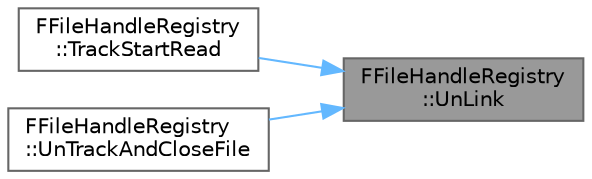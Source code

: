 digraph "FFileHandleRegistry::UnLink"
{
 // INTERACTIVE_SVG=YES
 // LATEX_PDF_SIZE
  bgcolor="transparent";
  edge [fontname=Helvetica,fontsize=10,labelfontname=Helvetica,labelfontsize=10];
  node [fontname=Helvetica,fontsize=10,shape=box,height=0.2,width=0.4];
  rankdir="RL";
  Node1 [id="Node000001",label="FFileHandleRegistry\l::UnLink",height=0.2,width=0.4,color="gray40", fillcolor="grey60", style="filled", fontcolor="black",tooltip=" "];
  Node1 -> Node2 [id="edge1_Node000001_Node000002",dir="back",color="steelblue1",style="solid",tooltip=" "];
  Node2 [id="Node000002",label="FFileHandleRegistry\l::TrackStartRead",height=0.2,width=0.4,color="grey40", fillcolor="white", style="filled",URL="$d1/dee/classFFileHandleRegistry.html#acb1ca492192769dd7866a473237de7fd",tooltip=" "];
  Node1 -> Node3 [id="edge2_Node000001_Node000003",dir="back",color="steelblue1",style="solid",tooltip=" "];
  Node3 [id="Node000003",label="FFileHandleRegistry\l::UnTrackAndCloseFile",height=0.2,width=0.4,color="grey40", fillcolor="white", style="filled",URL="$d1/dee/classFFileHandleRegistry.html#aae9ddbd6f9d5f9471c76d58eb6282a3a",tooltip=" "];
}
